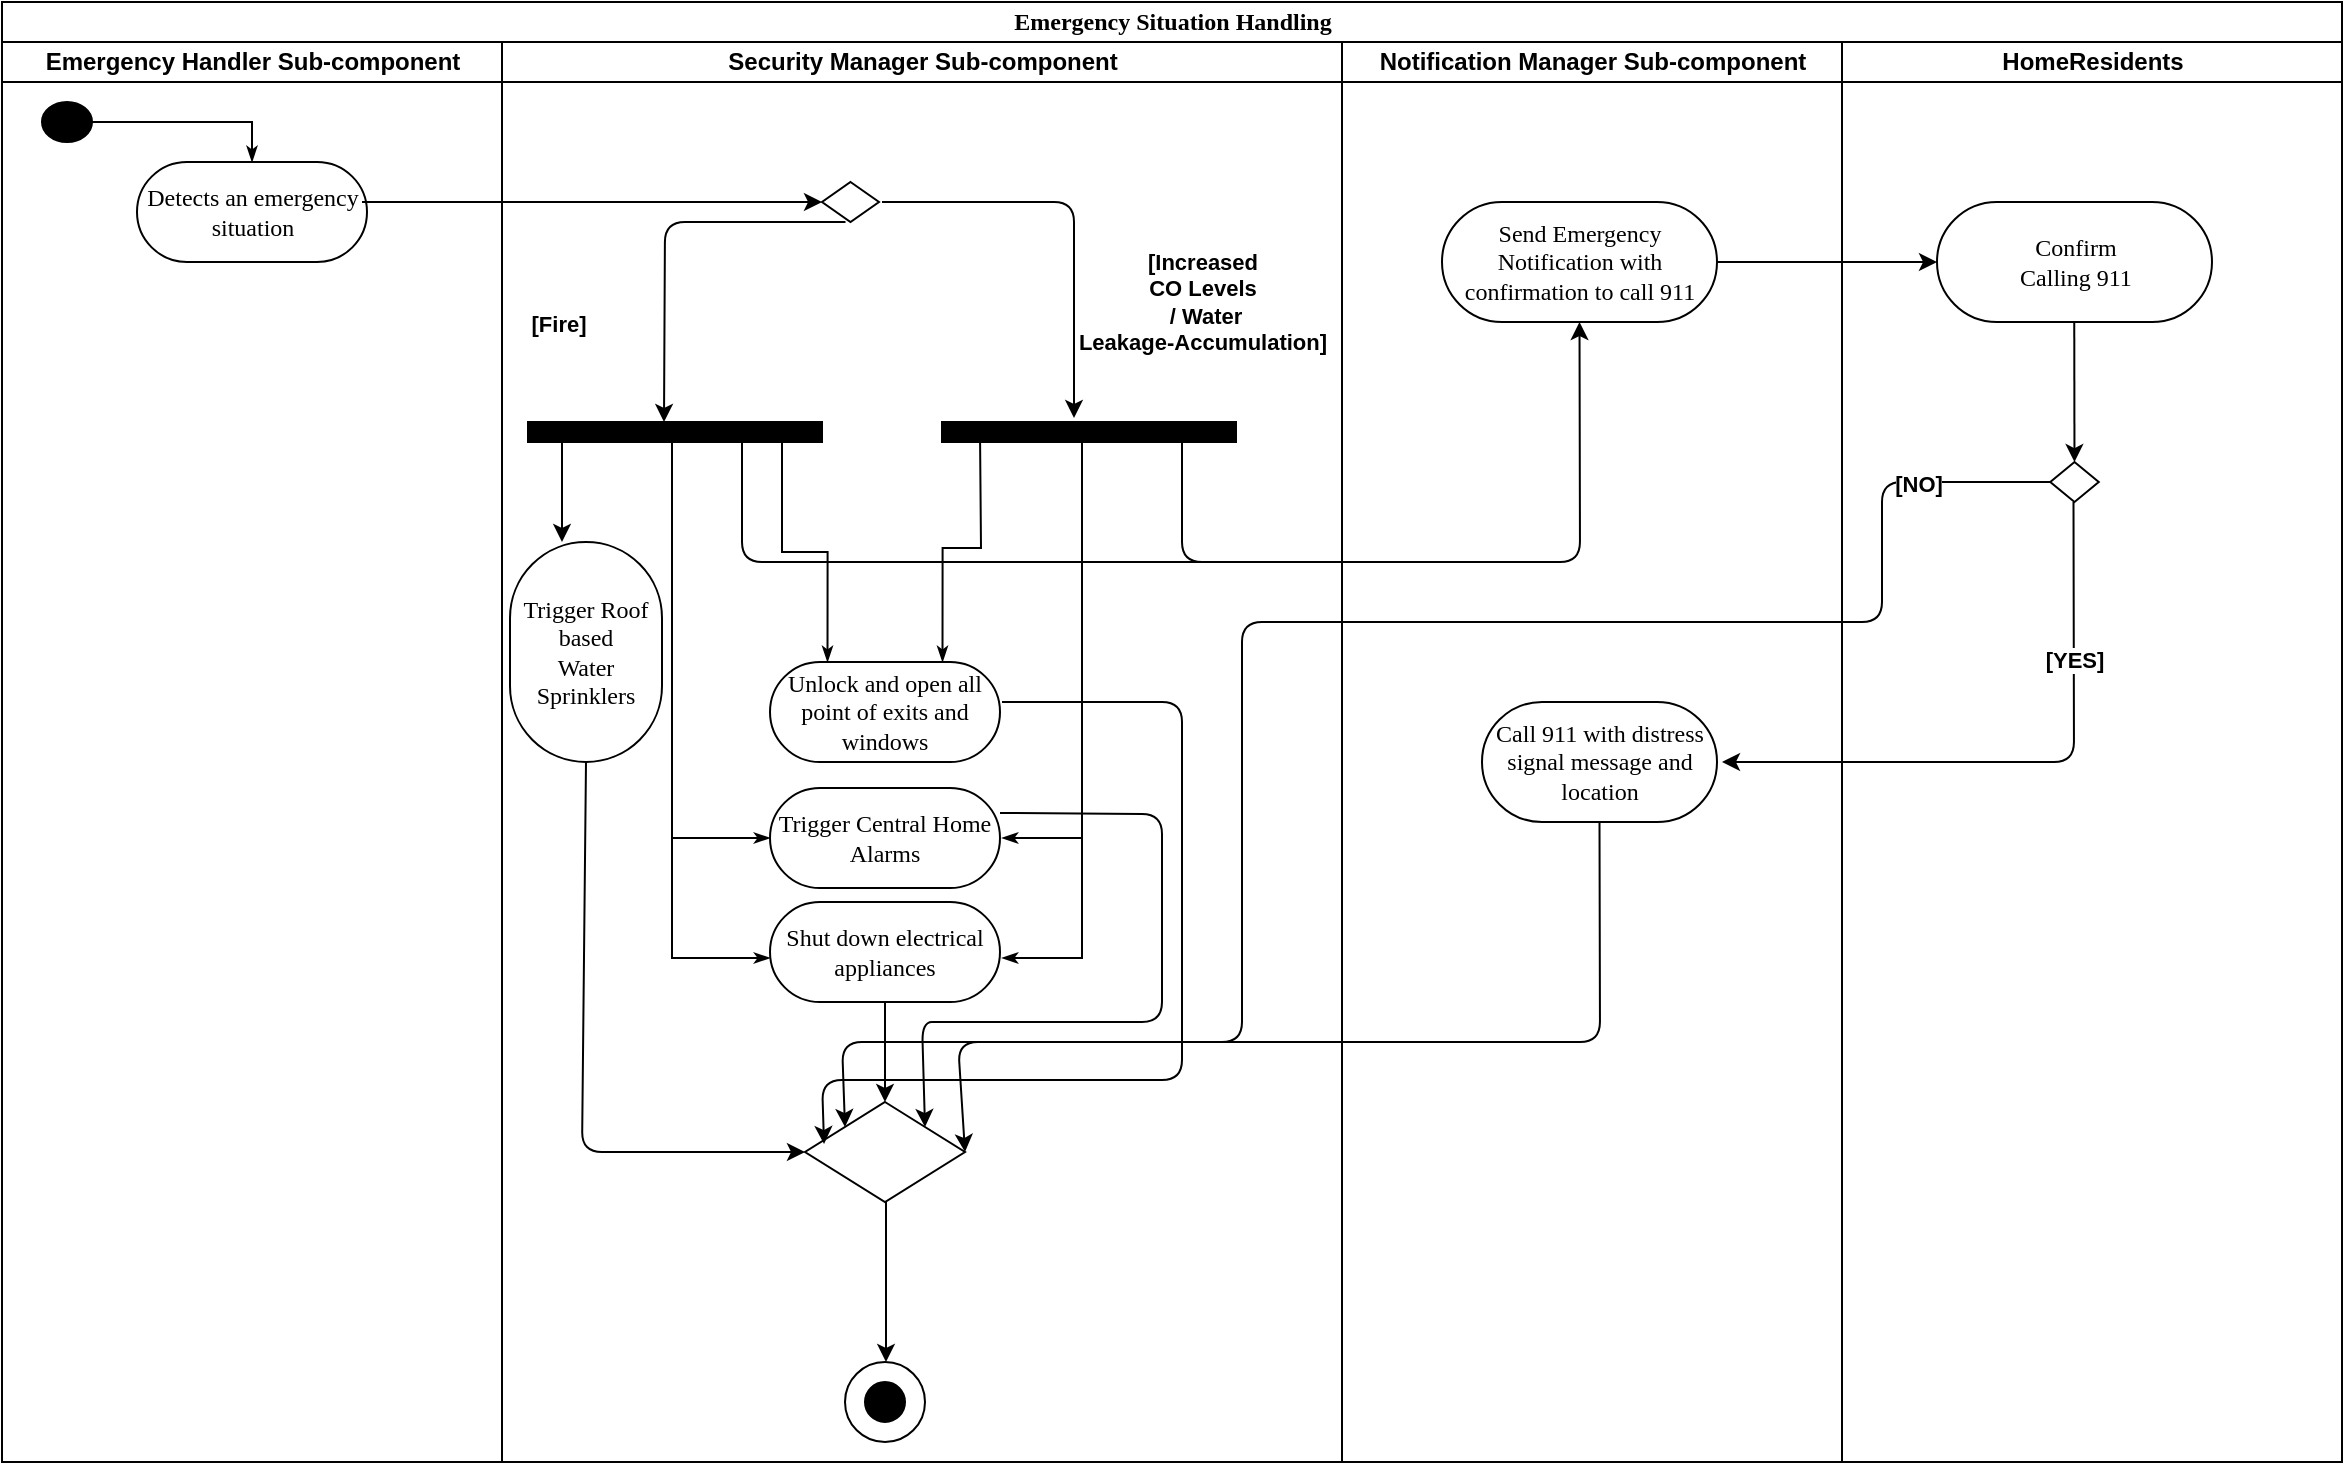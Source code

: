 <mxfile version="13.6.0" type="device"><diagram name="Page-1" id="e7e014a7-5840-1c2e-5031-d8a46d1fe8dd"><mxGraphModel dx="2037" dy="401" grid="1" gridSize="10" guides="1" tooltips="1" connect="1" arrows="1" fold="1" page="1" pageScale="1" pageWidth="1169" pageHeight="826" background="#ffffff" math="0" shadow="0"><root><mxCell id="0"/><mxCell id="1" parent="0"/><mxCell id="jLcGW-so8RP8mivzaz3_-49" value="Emergency Situation Handling" style="swimlane;html=1;childLayout=stackLayout;startSize=20;rounded=0;shadow=0;comic=0;labelBackgroundColor=none;strokeWidth=1;fontFamily=Verdana;fontSize=12;align=center;" parent="1" vertex="1"><mxGeometry x="-160" y="20" width="1170" height="730" as="geometry"/></mxCell><mxCell id="jLcGW-so8RP8mivzaz3_-50" value="Emergency Handler Sub-component" style="swimlane;html=1;startSize=20;" parent="jLcGW-so8RP8mivzaz3_-49" vertex="1"><mxGeometry y="20" width="250" height="710" as="geometry"/></mxCell><mxCell id="jLcGW-so8RP8mivzaz3_-53" style="edgeStyle=orthogonalEdgeStyle;rounded=0;html=1;labelBackgroundColor=none;startArrow=none;startFill=0;startSize=5;endArrow=classicThin;endFill=1;endSize=5;jettySize=auto;orthogonalLoop=1;strokeWidth=1;fontFamily=Verdana;fontSize=12" parent="jLcGW-so8RP8mivzaz3_-50" source="jLcGW-so8RP8mivzaz3_-52" target="jLcGW-so8RP8mivzaz3_-51" edge="1"><mxGeometry relative="1" as="geometry"/></mxCell><mxCell id="jLcGW-so8RP8mivzaz3_-52" value="" style="ellipse;whiteSpace=wrap;html=1;rounded=0;shadow=0;comic=0;labelBackgroundColor=none;strokeWidth=1;fillColor=#000000;fontFamily=Verdana;fontSize=12;align=center;" parent="jLcGW-so8RP8mivzaz3_-50" vertex="1"><mxGeometry x="20" y="30" width="25" height="20" as="geometry"/></mxCell><mxCell id="jLcGW-so8RP8mivzaz3_-51" value="Detects an emergency situation" style="rounded=1;whiteSpace=wrap;html=1;shadow=0;comic=0;labelBackgroundColor=none;strokeWidth=1;fontFamily=Verdana;fontSize=12;align=center;arcSize=50;" parent="jLcGW-so8RP8mivzaz3_-50" vertex="1"><mxGeometry x="67.5" y="60" width="115" height="50" as="geometry"/></mxCell><mxCell id="jLcGW-so8RP8mivzaz3_-55" value="Security Manager Sub-component" style="swimlane;html=1;startSize=20;" parent="jLcGW-so8RP8mivzaz3_-49" vertex="1"><mxGeometry x="250" y="20" width="420" height="710" as="geometry"/></mxCell><mxCell id="7jwxj3AhJK4Xiy9CevJz-3" value="" style="ellipse;whiteSpace=wrap;html=1;aspect=fixed;" vertex="1" parent="jLcGW-so8RP8mivzaz3_-55"><mxGeometry x="171.5" y="660" width="40" height="40" as="geometry"/></mxCell><mxCell id="jLcGW-so8RP8mivzaz3_-56" style="edgeStyle=none;rounded=0;html=1;labelBackgroundColor=none;startArrow=none;startFill=0;startSize=5;endArrow=classicThin;endFill=1;endSize=5;jettySize=auto;orthogonalLoop=1;strokeWidth=1;fontFamily=Verdana;fontSize=12" parent="jLcGW-so8RP8mivzaz3_-55" edge="1"><mxGeometry relative="1" as="geometry"><mxPoint x="125.5" y="480" as="sourcePoint"/></mxGeometry></mxCell><mxCell id="jLcGW-so8RP8mivzaz3_-60" value="&lt;b&gt;[Fire]&lt;/b&gt;" style="edgeLabel;html=1;align=center;verticalAlign=middle;resizable=0;points=[];" parent="jLcGW-so8RP8mivzaz3_-55" vertex="1" connectable="0"><mxGeometry x="-80" y="140" as="geometry"><mxPoint x="108" y="1" as="offset"/></mxGeometry></mxCell><mxCell id="jLcGW-so8RP8mivzaz3_-98" value="" style="endArrow=classic;html=1;" parent="jLcGW-so8RP8mivzaz3_-55" edge="1"><mxGeometry width="50" height="50" relative="1" as="geometry"><mxPoint x="30" y="200" as="sourcePoint"/><mxPoint x="30" y="250" as="targetPoint"/></mxGeometry></mxCell><mxCell id="jLcGW-so8RP8mivzaz3_-99" value="Trigger Roof based &lt;br&gt;Water &lt;br&gt;Sprinklers" style="rounded=1;whiteSpace=wrap;html=1;shadow=0;comic=0;labelBackgroundColor=none;strokeWidth=1;fontFamily=Verdana;fontSize=12;align=center;arcSize=50;" parent="jLcGW-so8RP8mivzaz3_-55" vertex="1"><mxGeometry x="4" y="250" width="76" height="110" as="geometry"/></mxCell><mxCell id="jLcGW-so8RP8mivzaz3_-65" style="edgeStyle=none;rounded=0;html=1;labelBackgroundColor=none;startArrow=none;startFill=0;startSize=5;endArrow=classicThin;endFill=1;endSize=5;jettySize=auto;orthogonalLoop=1;strokeWidth=1;fontFamily=Verdana;fontSize=12" parent="jLcGW-so8RP8mivzaz3_-55" edge="1"><mxGeometry relative="1" as="geometry"><mxPoint x="113.55" y="420" as="sourcePoint"/></mxGeometry></mxCell><mxCell id="jLcGW-so8RP8mivzaz3_-69" style="edgeStyle=none;rounded=0;html=1;dashed=1;labelBackgroundColor=none;startArrow=none;startFill=0;startSize=5;endArrow=oval;endFill=0;endSize=5;jettySize=auto;orthogonalLoop=1;strokeWidth=1;fontFamily=Verdana;fontSize=12" parent="jLcGW-so8RP8mivzaz3_-55" edge="1"><mxGeometry relative="1" as="geometry"><mxPoint x="101.793" y="480" as="targetPoint"/></mxGeometry></mxCell><mxCell id="jLcGW-so8RP8mivzaz3_-70" style="edgeStyle=none;rounded=0;html=1;dashed=1;labelBackgroundColor=none;startArrow=none;startFill=0;startSize=5;endArrow=oval;endFill=0;endSize=5;jettySize=auto;orthogonalLoop=1;strokeWidth=1;fontFamily=Verdana;fontSize=12" parent="jLcGW-so8RP8mivzaz3_-55" edge="1"><mxGeometry relative="1" as="geometry"><mxPoint x="125" y="529.167" as="targetPoint"/></mxGeometry></mxCell><mxCell id="jLcGW-so8RP8mivzaz3_-72" style="edgeStyle=orthogonalEdgeStyle;rounded=0;html=1;labelBackgroundColor=none;startArrow=none;startFill=0;startSize=5;endArrow=classicThin;endFill=1;endSize=5;jettySize=auto;orthogonalLoop=1;strokeWidth=1;fontFamily=Verdana;fontSize=12;entryX=0.25;entryY=0;entryDx=0;entryDy=0;" parent="jLcGW-so8RP8mivzaz3_-55" target="jLcGW-so8RP8mivzaz3_-75" edge="1"><mxGeometry relative="1" as="geometry"><mxPoint x="140" y="200" as="sourcePoint"/><mxPoint x="177" y="360" as="targetPoint"/><Array as="points"><mxPoint x="140" y="202"/><mxPoint x="140" y="255"/><mxPoint x="163" y="255"/></Array></mxGeometry></mxCell><mxCell id="jLcGW-so8RP8mivzaz3_-91" style="edgeStyle=orthogonalEdgeStyle;rounded=0;html=1;labelBackgroundColor=none;startArrow=none;startFill=0;startSize=5;endArrow=classicThin;endFill=1;endSize=5;jettySize=auto;orthogonalLoop=1;strokeWidth=1;fontFamily=Verdana;fontSize=12;entryX=0;entryY=0.5;entryDx=0;entryDy=0;" parent="jLcGW-so8RP8mivzaz3_-55" target="jLcGW-so8RP8mivzaz3_-59" edge="1"><mxGeometry relative="1" as="geometry"><mxPoint x="85" y="200" as="sourcePoint"/><mxPoint x="107.75" y="310" as="targetPoint"/><Array as="points"><mxPoint x="85" y="398"/></Array></mxGeometry></mxCell><mxCell id="jLcGW-so8RP8mivzaz3_-95" style="edgeStyle=orthogonalEdgeStyle;rounded=0;html=1;labelBackgroundColor=none;startArrow=none;startFill=0;startSize=5;endArrow=classicThin;endFill=1;endSize=5;jettySize=auto;orthogonalLoop=1;strokeWidth=1;fontFamily=Verdana;fontSize=12;entryX=0;entryY=0.5;entryDx=0;entryDy=0;" parent="jLcGW-so8RP8mivzaz3_-55" edge="1"><mxGeometry relative="1" as="geometry"><mxPoint x="85" y="260" as="sourcePoint"/><mxPoint x="134" y="458" as="targetPoint"/><Array as="points"><mxPoint x="85" y="458"/></Array></mxGeometry></mxCell><mxCell id="jLcGW-so8RP8mivzaz3_-116" value="" style="endArrow=none;html=1;" parent="jLcGW-so8RP8mivzaz3_-55" edge="1"><mxGeometry width="50" height="50" relative="1" as="geometry"><mxPoint x="350" y="260" as="sourcePoint"/><mxPoint x="120" y="200" as="targetPoint"/><Array as="points"><mxPoint x="120" y="260"/></Array></mxGeometry></mxCell><mxCell id="jLcGW-so8RP8mivzaz3_-121" value="" style="endArrow=classic;html=1;exitX=0.5;exitY=1;exitDx=0;exitDy=0;entryX=0;entryY=0.5;entryDx=0;entryDy=0;" parent="jLcGW-so8RP8mivzaz3_-55" source="jLcGW-so8RP8mivzaz3_-99" target="7jwxj3AhJK4Xiy9CevJz-1" edge="1"><mxGeometry width="50" height="50" relative="1" as="geometry"><mxPoint x="13" y="440" as="sourcePoint"/><mxPoint x="118.0" y="520" as="targetPoint"/><Array as="points"><mxPoint x="40" y="555"/></Array></mxGeometry></mxCell><mxCell id="jLcGW-so8RP8mivzaz3_-62" value="" style="whiteSpace=wrap;html=1;rounded=0;shadow=0;comic=0;labelBackgroundColor=none;strokeWidth=1;fillColor=#000000;fontFamily=Verdana;fontSize=12;align=center;rotation=0;" parent="jLcGW-so8RP8mivzaz3_-55" vertex="1"><mxGeometry x="13" y="190" width="147" height="10" as="geometry"/></mxCell><mxCell id="jLcGW-so8RP8mivzaz3_-63" value="" style="rhombus;whiteSpace=wrap;html=1;" parent="jLcGW-so8RP8mivzaz3_-55" vertex="1"><mxGeometry x="160" y="70" width="28.5" height="20" as="geometry"/></mxCell><mxCell id="7jwxj3AhJK4Xiy9CevJz-2" value="" style="ellipse;whiteSpace=wrap;html=1;aspect=fixed;fillColor=#000000;" vertex="1" parent="jLcGW-so8RP8mivzaz3_-55"><mxGeometry x="181.5" y="670" width="20" height="20" as="geometry"/></mxCell><mxCell id="7jwxj3AhJK4Xiy9CevJz-1" value="" style="rhombus;whiteSpace=wrap;html=1;" vertex="1" parent="jLcGW-so8RP8mivzaz3_-55"><mxGeometry x="151.5" y="530" width="80" height="50" as="geometry"/></mxCell><mxCell id="jLcGW-so8RP8mivzaz3_-94" value="Shut down electrical appliances" style="rounded=1;whiteSpace=wrap;html=1;shadow=0;comic=0;labelBackgroundColor=none;strokeWidth=1;fontFamily=Verdana;fontSize=12;align=center;arcSize=50;" parent="jLcGW-so8RP8mivzaz3_-55" vertex="1"><mxGeometry x="134" y="430" width="115" height="50" as="geometry"/></mxCell><mxCell id="jLcGW-so8RP8mivzaz3_-75" value="Unlock and open all point of exits and windows" style="rounded=1;whiteSpace=wrap;html=1;shadow=0;comic=0;labelBackgroundColor=none;strokeWidth=1;fontFamily=Verdana;fontSize=12;align=center;arcSize=50;" parent="jLcGW-so8RP8mivzaz3_-55" vertex="1"><mxGeometry x="134" y="310" width="115" height="50" as="geometry"/></mxCell><mxCell id="jLcGW-so8RP8mivzaz3_-90" style="edgeStyle=orthogonalEdgeStyle;rounded=0;html=1;labelBackgroundColor=none;startArrow=none;startFill=0;startSize=5;endArrow=classicThin;endFill=1;endSize=5;jettySize=auto;orthogonalLoop=1;strokeWidth=1;fontFamily=Verdana;fontSize=12;entryX=0.75;entryY=0;entryDx=0;entryDy=0;" parent="jLcGW-so8RP8mivzaz3_-55" target="jLcGW-so8RP8mivzaz3_-75" edge="1"><mxGeometry relative="1" as="geometry"><mxPoint x="239" y="195" as="sourcePoint"/><mxPoint x="258.22" y="320" as="targetPoint"/></mxGeometry></mxCell><mxCell id="jLcGW-so8RP8mivzaz3_-59" value="Trigger Central Home Alarms" style="rounded=1;whiteSpace=wrap;html=1;shadow=0;comic=0;labelBackgroundColor=none;strokeWidth=1;fontFamily=Verdana;fontSize=12;align=center;arcSize=50;" parent="jLcGW-so8RP8mivzaz3_-55" vertex="1"><mxGeometry x="134" y="373" width="115" height="50" as="geometry"/></mxCell><mxCell id="jLcGW-so8RP8mivzaz3_-92" style="edgeStyle=orthogonalEdgeStyle;rounded=0;html=1;labelBackgroundColor=none;startArrow=none;startFill=0;startSize=5;endArrow=classicThin;endFill=1;endSize=5;jettySize=auto;orthogonalLoop=1;strokeWidth=1;fontFamily=Verdana;fontSize=12;" parent="jLcGW-so8RP8mivzaz3_-55" edge="1"><mxGeometry relative="1" as="geometry"><mxPoint x="269" y="200" as="sourcePoint"/><mxPoint x="250" y="398" as="targetPoint"/><Array as="points"><mxPoint x="290" y="200"/><mxPoint x="290" y="398"/></Array></mxGeometry></mxCell><mxCell id="jLcGW-so8RP8mivzaz3_-67" value="" style="endArrow=classic;html=1;exitX=0.5;exitY=1;exitDx=0;exitDy=0;entryX=0.5;entryY=0;entryDx=0;entryDy=0;" parent="jLcGW-so8RP8mivzaz3_-55" edge="1"><mxGeometry width="50" height="50" relative="1" as="geometry"><mxPoint x="171.75" y="90" as="sourcePoint"/><mxPoint x="81" y="190" as="targetPoint"/><Array as="points"><mxPoint x="81.5" y="90"/></Array></mxGeometry></mxCell><mxCell id="jLcGW-so8RP8mivzaz3_-68" value="&lt;b&gt;[Increased &lt;br&gt;CO Levels&lt;br&gt;&amp;nbsp;/ Water &lt;br&gt;Leakage-Accumulation]&lt;/b&gt;" style="edgeLabel;html=1;align=center;verticalAlign=middle;resizable=0;points=[];" parent="jLcGW-so8RP8mivzaz3_-67" vertex="1" connectable="0"><mxGeometry x="-0.286" relative="1" as="geometry"><mxPoint x="246.25" y="40" as="offset"/></mxGeometry></mxCell><mxCell id="jLcGW-so8RP8mivzaz3_-97" style="edgeStyle=orthogonalEdgeStyle;rounded=0;html=1;labelBackgroundColor=none;startArrow=none;startFill=0;startSize=5;endArrow=classicThin;endFill=1;endSize=5;jettySize=auto;orthogonalLoop=1;strokeWidth=1;fontFamily=Verdana;fontSize=12;" parent="jLcGW-so8RP8mivzaz3_-55" edge="1"><mxGeometry relative="1" as="geometry"><mxPoint x="290" y="260" as="sourcePoint"/><mxPoint x="250" y="458" as="targetPoint"/><Array as="points"><mxPoint x="290" y="260"/><mxPoint x="290" y="458"/></Array></mxGeometry></mxCell><mxCell id="jLcGW-so8RP8mivzaz3_-127" value="" style="endArrow=classic;html=1;" parent="jLcGW-so8RP8mivzaz3_-55" edge="1"><mxGeometry width="50" height="50" relative="1" as="geometry"><mxPoint x="192" y="580" as="sourcePoint"/><mxPoint x="192" y="660" as="targetPoint"/></mxGeometry></mxCell><mxCell id="jLcGW-so8RP8mivzaz3_-89" value="" style="whiteSpace=wrap;html=1;rounded=0;shadow=0;comic=0;labelBackgroundColor=none;strokeWidth=1;fillColor=#000000;fontFamily=Verdana;fontSize=12;align=center;rotation=0;" parent="jLcGW-so8RP8mivzaz3_-55" vertex="1"><mxGeometry x="220" y="190" width="147" height="10" as="geometry"/></mxCell><mxCell id="jLcGW-so8RP8mivzaz3_-115" value="" style="endArrow=classic;html=1;entryX=0.5;entryY=1;entryDx=0;entryDy=0;" parent="jLcGW-so8RP8mivzaz3_-55" target="jLcGW-so8RP8mivzaz3_-102" edge="1"><mxGeometry width="50" height="50" relative="1" as="geometry"><mxPoint x="340" y="200" as="sourcePoint"/><mxPoint x="340" y="270" as="targetPoint"/><Array as="points"><mxPoint x="340" y="260"/><mxPoint x="539" y="260"/></Array></mxGeometry></mxCell><mxCell id="jLcGW-so8RP8mivzaz3_-123" value="" style="endArrow=classic;html=1;exitX=1;exitY=0.25;exitDx=0;exitDy=0;entryX=1;entryY=0;entryDx=0;entryDy=0;" parent="jLcGW-so8RP8mivzaz3_-55" source="jLcGW-so8RP8mivzaz3_-59" edge="1" target="7jwxj3AhJK4Xiy9CevJz-1"><mxGeometry width="50" height="50" relative="1" as="geometry"><mxPoint x="360" y="470" as="sourcePoint"/><mxPoint x="210" y="518" as="targetPoint"/><Array as="points"><mxPoint x="330" y="386"/><mxPoint x="330" y="490"/><mxPoint x="230" y="490"/><mxPoint x="210" y="490"/></Array></mxGeometry></mxCell><mxCell id="jLcGW-so8RP8mivzaz3_-124" value="" style="endArrow=classic;html=1;exitX=0.5;exitY=1;exitDx=0;exitDy=0;entryX=0.5;entryY=0;entryDx=0;entryDy=0;" parent="jLcGW-so8RP8mivzaz3_-55" source="jLcGW-so8RP8mivzaz3_-94" target="7jwxj3AhJK4Xiy9CevJz-1" edge="1"><mxGeometry width="50" height="50" relative="1" as="geometry"><mxPoint x="360" y="470" as="sourcePoint"/><mxPoint x="191.5" y="520" as="targetPoint"/></mxGeometry></mxCell><mxCell id="jLcGW-so8RP8mivzaz3_-54" value="" style="endArrow=classic;html=1;entryX=0;entryY=0.5;entryDx=0;entryDy=0;" parent="jLcGW-so8RP8mivzaz3_-49" target="jLcGW-so8RP8mivzaz3_-63" edge="1"><mxGeometry width="50" height="50" relative="1" as="geometry"><mxPoint x="180" y="100" as="sourcePoint"/><mxPoint x="232.5" y="80" as="targetPoint"/></mxGeometry></mxCell><mxCell id="jLcGW-so8RP8mivzaz3_-100" value="Notification Manager Sub-component" style="swimlane;html=1;startSize=20;" parent="jLcGW-so8RP8mivzaz3_-49" vertex="1"><mxGeometry x="670" y="20" width="250" height="710" as="geometry"/></mxCell><mxCell id="jLcGW-so8RP8mivzaz3_-103" value="Call 911 with distress signal message and location" style="rounded=1;whiteSpace=wrap;html=1;shadow=0;comic=0;labelBackgroundColor=none;strokeWidth=1;fontFamily=Verdana;fontSize=12;align=center;arcSize=50;" parent="jLcGW-so8RP8mivzaz3_-100" vertex="1"><mxGeometry x="70" y="330" width="117.5" height="60" as="geometry"/></mxCell><mxCell id="jLcGW-so8RP8mivzaz3_-102" value="Send Emergency Notification with confirmation to call 911" style="rounded=1;whiteSpace=wrap;html=1;shadow=0;comic=0;labelBackgroundColor=none;strokeWidth=1;fontFamily=Verdana;fontSize=12;align=center;arcSize=50;" parent="jLcGW-so8RP8mivzaz3_-100" vertex="1"><mxGeometry x="50" y="80" width="137.5" height="60" as="geometry"/></mxCell><mxCell id="jLcGW-so8RP8mivzaz3_-118" value="" style="endArrow=classic;html=1;entryX=0;entryY=0.5;entryDx=0;entryDy=0;" parent="jLcGW-so8RP8mivzaz3_-100" target="jLcGW-so8RP8mivzaz3_-117" edge="1"><mxGeometry width="50" height="50" relative="1" as="geometry"><mxPoint x="187.5" y="110" as="sourcePoint"/><mxPoint x="237.5" y="60" as="targetPoint"/></mxGeometry></mxCell><mxCell id="jLcGW-so8RP8mivzaz3_-107" value="HomeResidents" style="swimlane;html=1;startSize=20;" parent="jLcGW-so8RP8mivzaz3_-49" vertex="1"><mxGeometry x="920" y="20" width="250" height="710" as="geometry"/></mxCell><mxCell id="jLcGW-so8RP8mivzaz3_-112" value="" style="endArrow=classic;html=1;" parent="jLcGW-so8RP8mivzaz3_-107" edge="1"><mxGeometry width="50" height="50" relative="1" as="geometry"><mxPoint x="115.75" y="230" as="sourcePoint"/><mxPoint x="-60" y="360" as="targetPoint"/><Array as="points"><mxPoint x="116" y="360"/></Array></mxGeometry></mxCell><mxCell id="jLcGW-so8RP8mivzaz3_-113" value="&lt;b&gt;[YES]&lt;/b&gt;" style="edgeLabel;html=1;align=center;verticalAlign=middle;resizable=0;points=[];" parent="jLcGW-so8RP8mivzaz3_-112" vertex="1" connectable="0"><mxGeometry x="-0.486" relative="1" as="geometry"><mxPoint as="offset"/></mxGeometry></mxCell><mxCell id="jLcGW-so8RP8mivzaz3_-117" value="Confirm &lt;br&gt;Calling 911" style="rounded=1;whiteSpace=wrap;html=1;shadow=0;comic=0;labelBackgroundColor=none;strokeWidth=1;fontFamily=Verdana;fontSize=12;align=center;arcSize=50;" parent="jLcGW-so8RP8mivzaz3_-107" vertex="1"><mxGeometry x="47.5" y="80" width="137.5" height="60" as="geometry"/></mxCell><mxCell id="jLcGW-so8RP8mivzaz3_-111" value="" style="endArrow=classic;html=1;" parent="jLcGW-so8RP8mivzaz3_-107" target="jLcGW-so8RP8mivzaz3_-110" edge="1"><mxGeometry width="50" height="50" relative="1" as="geometry"><mxPoint x="116.13" y="140" as="sourcePoint"/><mxPoint x="704.13" y="280" as="targetPoint"/></mxGeometry></mxCell><mxCell id="jLcGW-so8RP8mivzaz3_-110" value="" style="rhombus;whiteSpace=wrap;html=1;" parent="jLcGW-so8RP8mivzaz3_-107" vertex="1"><mxGeometry x="104.13" y="210" width="24.25" height="20" as="geometry"/></mxCell><mxCell id="jLcGW-so8RP8mivzaz3_-119" value="" style="endArrow=classic;html=1;exitX=0;exitY=0.5;exitDx=0;exitDy=0;entryX=0;entryY=0;entryDx=0;entryDy=0;" parent="jLcGW-so8RP8mivzaz3_-49" source="jLcGW-so8RP8mivzaz3_-110" edge="1" target="7jwxj3AhJK4Xiy9CevJz-1"><mxGeometry width="50" height="50" relative="1" as="geometry"><mxPoint x="1020" y="240" as="sourcePoint"/><mxPoint x="496" y="540" as="targetPoint"/><Array as="points"><mxPoint x="940" y="240"/><mxPoint x="940" y="310"/><mxPoint x="620" y="310"/><mxPoint x="620" y="490"/><mxPoint x="620" y="520"/><mxPoint x="420" y="520"/></Array></mxGeometry></mxCell><mxCell id="jLcGW-so8RP8mivzaz3_-125" value="&lt;b&gt;[NO]&lt;/b&gt;" style="edgeLabel;html=1;align=center;verticalAlign=middle;resizable=0;points=[];" parent="jLcGW-so8RP8mivzaz3_-119" vertex="1" connectable="0"><mxGeometry x="-0.857" y="1" relative="1" as="geometry"><mxPoint as="offset"/></mxGeometry></mxCell><mxCell id="jLcGW-so8RP8mivzaz3_-126" value="" style="endArrow=classic;html=1;exitX=0.5;exitY=1;exitDx=0;exitDy=0;entryX=1;entryY=0.5;entryDx=0;entryDy=0;" parent="jLcGW-so8RP8mivzaz3_-49" source="jLcGW-so8RP8mivzaz3_-103" target="7jwxj3AhJK4Xiy9CevJz-1" edge="1"><mxGeometry width="50" height="50" relative="1" as="geometry"><mxPoint x="610" y="390" as="sourcePoint"/><mxPoint x="478.25" y="540" as="targetPoint"/><Array as="points"><mxPoint x="799" y="520"/><mxPoint x="478" y="520"/></Array></mxGeometry></mxCell><mxCell id="jLcGW-so8RP8mivzaz3_-93" value="" style="endArrow=classic;html=1;entryX=0.449;entryY=-0.2;entryDx=0;entryDy=0;entryPerimeter=0;" parent="1" target="jLcGW-so8RP8mivzaz3_-89" edge="1"><mxGeometry width="50" height="50" relative="1" as="geometry"><mxPoint x="280" y="120" as="sourcePoint"/><mxPoint x="330" y="110" as="targetPoint"/><Array as="points"><mxPoint x="376" y="120"/></Array></mxGeometry></mxCell><mxCell id="jLcGW-so8RP8mivzaz3_-122" value="" style="endArrow=classic;html=1;entryX=0.119;entryY=0.42;entryDx=0;entryDy=0;entryPerimeter=0;" parent="1" target="7jwxj3AhJK4Xiy9CevJz-1" edge="1"><mxGeometry width="50" height="50" relative="1" as="geometry"><mxPoint x="340" y="370" as="sourcePoint"/><mxPoint x="355" y="560" as="targetPoint"/><Array as="points"><mxPoint x="430" y="370"/><mxPoint x="430" y="559"/><mxPoint x="250" y="559"/></Array></mxGeometry></mxCell></root></mxGraphModel></diagram></mxfile>